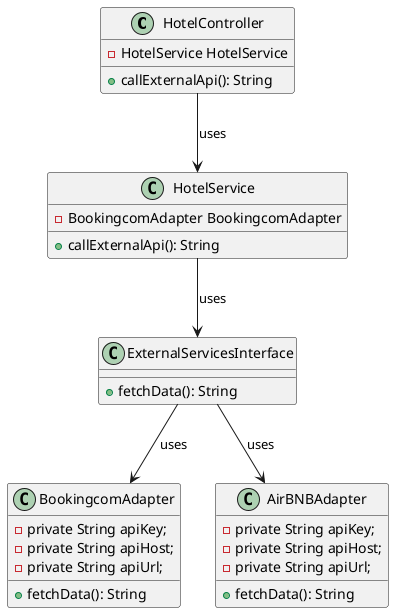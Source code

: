 @startuml

class HotelController {
    -HotelService HotelService
    +callExternalApi(): String
}

class ExternalServicesInterface {
    +fetchData(): String
}

class BookingcomAdapter {
    - private String apiKey;
    - private String apiHost;
    - private String apiUrl;
    +fetchData(): String
}

class AirBNBAdapter {
    - private String apiKey;
    - private String apiHost;
    - private String apiUrl;
    +fetchData(): String
}

class HotelService {
    -BookingcomAdapter BookingcomAdapter
    +callExternalApi(): String
}

ExternalServicesInterface --> BookingcomAdapter : uses
ExternalServicesInterface --> AirBNBAdapter : uses
HotelService --> ExternalServicesInterface : uses
HotelController --> HotelService : uses

@enduml